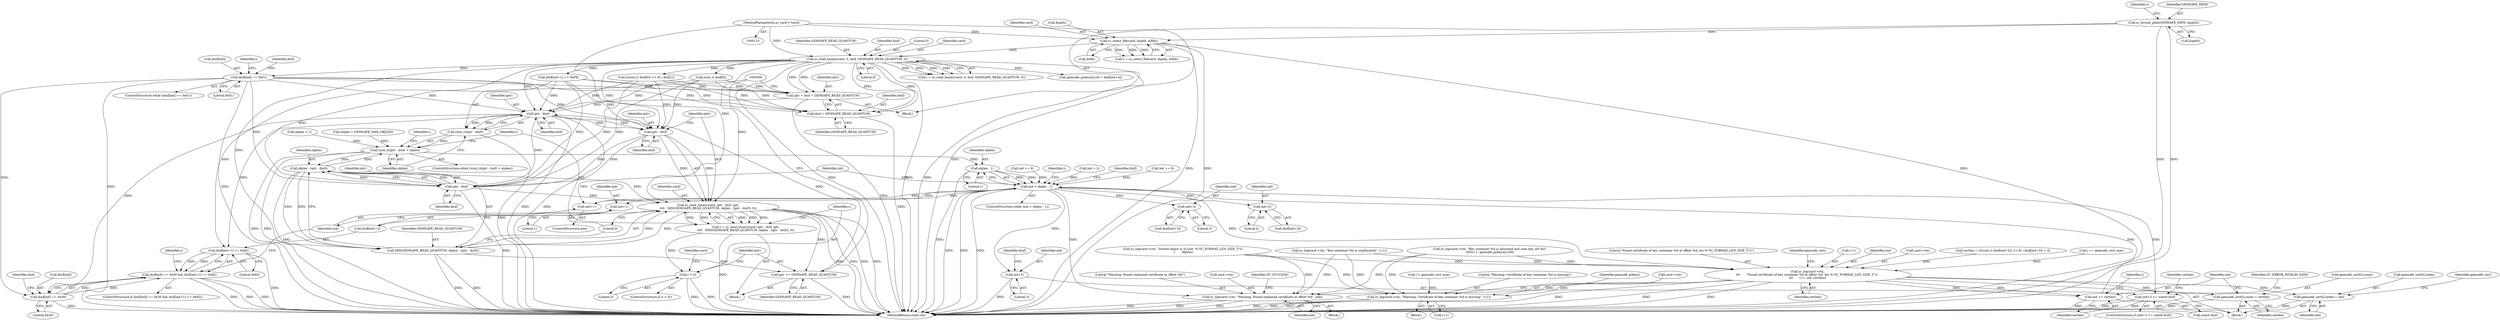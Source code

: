 digraph "0_OpenSC_360e95d45ac4123255a4c796db96337f332160ad#diff-d643a0fa169471dbf2912f4866dc49c5_5@array" {
"1000200" [label="(Call,ibuf[ind] == 0x01)"];
"1000148" [label="(Call,sc_read_binary(card, 0, ibuf, GEMSAFE_READ_QUANTUM, 0))"];
"1000131" [label="(Call,sc_select_file(card, &path, &file))"];
"1000111" [label="(MethodParameterIn,sc_card_t *card)"];
"1000125" [label="(Call,sc_format_path(GEMSAFE_PATH, &path))"];
"1000292" [label="(Call,iptr = ibuf + GEMSAFE_READ_QUANTUM)"];
"1000301" [label="(Call,iptr - ibuf)"];
"1000299" [label="(Call,(size_t)(iptr - ibuf))"];
"1000298" [label="(Call,(size_t)(iptr - ibuf) < objlen)"];
"1000316" [label="(Call,objlen - (iptr - ibuf))"];
"1000308" [label="(Call,sc_read_binary(card, iptr - ibuf, iptr,\n\t\t\t\t   MIN(GEMSAFE_READ_QUANTUM, objlen - (iptr - ibuf)), 0))"];
"1000306" [label="(Call,r = sc_read_binary(card, iptr - ibuf, iptr,\n\t\t\t\t   MIN(GEMSAFE_READ_QUANTUM, objlen - (iptr - ibuf)), 0))"];
"1000323" [label="(Call,r < 0)"];
"1000334" [label="(Call,iptr += GEMSAFE_READ_QUANTUM)"];
"1000314" [label="(Call,MIN(GEMSAFE_READ_QUANTUM, objlen - (iptr - ibuf)))"];
"1000343" [label="(Call,objlen - 1)"];
"1000341" [label="(Call,ind < objlen - 1)"];
"1000357" [label="(Call,ind+1)"];
"1000381" [label="(Call,sc_log(card->ctx, \"Warning: Found orphaned certificate at offset %d\", ind))"];
"1000390" [label="(Call,ind+3 >= sizeof ibuf)"];
"1000391" [label="(Call,ind+3)"];
"1000407" [label="(Call,ind+2)"];
"1000413" [label="(Call,ind+3)"];
"1000417" [label="(Call,sc_log(card->ctx,\n\t\t\t       \"Found certificate of key container %d at offset %d, len %\"SC_FORMAT_LEN_SIZE_T\"u\",\n\t\t\t       i+1, ind, certlen))"];
"1000427" [label="(Call,gemsafe_cert[i].index = ind)"];
"1000434" [label="(Call,gemsafe_cert[i].count = certlen)"];
"1000441" [label="(Call,ind += certlen)"];
"1000463" [label="(Call,sc_log(card->ctx, \"Warning: Certificate of key container %d is missing\", i+1))"];
"1000447" [label="(Call,ind++)"];
"1000310" [label="(Call,iptr - ibuf)"];
"1000318" [label="(Call,iptr - ibuf)"];
"1000349" [label="(Call,ibuf[ind] == 0x30)"];
"1000348" [label="(Call,ibuf[ind] == 0x30 && ibuf[ind+1] == 0x82)"];
"1000354" [label="(Call,ibuf[ind+1] == 0x82)"];
"1000294" [label="(Call,ibuf + GEMSAFE_READ_QUANTUM)"];
"1000303" [label="(Identifier,ibuf)"];
"1000451" [label="(Identifier,i)"];
"1000353" [label="(Literal,0x30)"];
"1000125" [label="(Call,sc_format_path(GEMSAFE_PATH, &path))"];
"1000305" [label="(Block,)"];
"1000350" [label="(Call,ibuf[ind])"];
"1000200" [label="(Call,ibuf[ind] == 0x01)"];
"1000433" [label="(Identifier,ind)"];
"1000164" [label="(Call,(size_t) ibuf[0])"];
"1000397" [label="(Identifier,SC_ERROR_INVALID_DATA)"];
"1000448" [label="(Identifier,ind)"];
"1000336" [label="(Identifier,GEMSAFE_READ_QUANTUM)"];
"1000389" [label="(ControlStructure,if (ind+3 >= sizeof ibuf))"];
"1000354" [label="(Call,ibuf[ind+1] == 0x82)"];
"1000324" [label="(Identifier,r)"];
"1000315" [label="(Identifier,GEMSAFE_READ_QUANTUM)"];
"1000417" [label="(Call,sc_log(card->ctx,\n\t\t\t       \"Found certificate of key container %d at offset %d, len %\"SC_FORMAT_LEN_SIZE_T\"u\",\n\t\t\t       i+1, ind, certlen))"];
"1000135" [label="(Call,&file)"];
"1000445" [label="(Identifier,i)"];
"1000398" [label="(Call,certlen = ((((size_t) ibuf[ind+2]) << 8) | ibuf[ind+3]) + 4)"];
"1000111" [label="(MethodParameterIn,sc_card_t *card)"];
"1000314" [label="(Call,MIN(GEMSAFE_READ_QUANTUM, objlen - (iptr - ibuf)))"];
"1000308" [label="(Call,sc_read_binary(card, iptr - ibuf, iptr,\n\t\t\t\t   MIN(GEMSAFE_READ_QUANTUM, objlen - (iptr - ibuf)), 0))"];
"1000335" [label="(Identifier,iptr)"];
"1000349" [label="(Call,ibuf[ind] == 0x30)"];
"1000386" [label="(Identifier,ind)"];
"1000322" [label="(ControlStructure,if (r < 0))"];
"1000292" [label="(Call,iptr = ibuf + GEMSAFE_READ_QUANTUM)"];
"1000146" [label="(Call,r = sc_read_binary(card, 0, ibuf, GEMSAFE_READ_QUANTUM, 0))"];
"1000318" [label="(Call,iptr - ibuf)"];
"1000342" [label="(Identifier,ind)"];
"1000312" [label="(Identifier,ibuf)"];
"1000341" [label="(Call,ind < objlen - 1)"];
"1000377" [label="(Call,i == gemsafe_cert_max)"];
"1000487" [label="(MethodReturn,static int)"];
"1000129" [label="(Call,r = sc_select_file(card, &path, &file))"];
"1000307" [label="(Identifier,r)"];
"1000462" [label="(Block,)"];
"1000441" [label="(Call,ind += certlen)"];
"1000390" [label="(Call,ind+3 >= sizeof ibuf)"];
"1000427" [label="(Call,gemsafe_cert[i].index = ind)"];
"1000365" [label="(Identifier,i)"];
"1000421" [label="(Literal,\"Found certificate of key container %d at offset %d, len %\"SC_FORMAT_LEN_SIZE_T\"u\")"];
"1000152" [label="(Identifier,GEMSAFE_READ_QUANTUM)"];
"1000325" [label="(Literal,0)"];
"1000258" [label="(Call,sc_log(card->ctx, \"Key container %d is unallocated\", i+1))"];
"1000334" [label="(Call,iptr += GEMSAFE_READ_QUANTUM)"];
"1000316" [label="(Call,objlen - (iptr - ibuf))"];
"1000311" [label="(Identifier,iptr)"];
"1000297" [label="(ControlStructure,while ((size_t)(iptr - ibuf) < objlen))"];
"1000435" [label="(Call,gemsafe_cert[i].count)"];
"1000296" [label="(Identifier,GEMSAFE_READ_QUANTUM)"];
"1000393" [label="(Literal,3)"];
"1000226" [label="(Call,sc_log(card->ctx, \"Key container %d is allocated and uses key_ref %d\",\n\t\t\t\t\ti+1, gemsafe_prkeys[i].ref))"];
"1000430" [label="(Identifier,gemsafe_cert)"];
"1000215" [label="(Call,gemsafe_prkeys[i].ref = ibuf[ind+4])"];
"1000162" [label="(Call,(((size_t) ibuf[0]) << 8) | ibuf[1])"];
"1000345" [label="(Literal,1)"];
"1000450" [label="(Call,i < gemsafe_cert_max)"];
"1000422" [label="(Call,i+1)"];
"1000344" [label="(Identifier,objlen)"];
"1000415" [label="(Literal,3)"];
"1000388" [label="(Identifier,SC_SUCCESS)"];
"1000442" [label="(Identifier,ind)"];
"1000446" [label="(ControlStructure,else)"];
"1000295" [label="(Identifier,ibuf)"];
"1000408" [label="(Identifier,ind)"];
"1000409" [label="(Literal,2)"];
"1000347" [label="(ControlStructure,if (ibuf[ind] == 0x30 && ibuf[ind+1] == 0x82))"];
"1000381" [label="(Call,sc_log(card->ctx, \"Warning: Found orphaned certificate at offset %d\", ind))"];
"1000151" [label="(Identifier,ibuf)"];
"1000343" [label="(Call,objlen - 1)"];
"1000130" [label="(Identifier,r)"];
"1000132" [label="(Identifier,card)"];
"1000425" [label="(Identifier,ind)"];
"1000302" [label="(Identifier,iptr)"];
"1000320" [label="(Identifier,ibuf)"];
"1000426" [label="(Identifier,certlen)"];
"1000304" [label="(Identifier,objlen)"];
"1000131" [label="(Call,sc_select_file(card, &path, &file))"];
"1000150" [label="(Literal,0)"];
"1000411" [label="(Call,ibuf[ind+3])"];
"1000313" [label="(Identifier,iptr)"];
"1000306" [label="(Call,r = sc_read_binary(card, iptr - ibuf, iptr,\n\t\t\t\t   MIN(GEMSAFE_READ_QUANTUM, objlen - (iptr - ibuf)), 0))"];
"1000348" [label="(Call,ibuf[ind] == 0x30 && ibuf[ind+1] == 0x82)"];
"1000209" [label="(Identifier,ibuf)"];
"1000392" [label="(Identifier,ind)"];
"1000201" [label="(Call,ibuf[ind])"];
"1000204" [label="(Literal,0x01)"];
"1000323" [label="(Call,r < 0)"];
"1000196" [label="(Call,ind = 2)"];
"1000310" [label="(Call,iptr - ibuf)"];
"1000293" [label="(Identifier,iptr)"];
"1000359" [label="(Literal,1)"];
"1000440" [label="(Identifier,certlen)"];
"1000184" [label="(Call,objlen > GEMSAFE_MAX_OBJLEN)"];
"1000360" [label="(Literal,0x82)"];
"1000395" [label="(Identifier,ibuf)"];
"1000148" [label="(Call,sc_read_binary(card, 0, ibuf, GEMSAFE_READ_QUANTUM, 0))"];
"1000173" [label="(Call,sc_log(card->ctx, \"Stored object is of size: %\"SC_FORMAT_LEN_SIZE_T\"u\",\n\t       objlen))"];
"1000351" [label="(Identifier,ibuf)"];
"1000361" [label="(Block,)"];
"1000391" [label="(Call,ind+3)"];
"1000385" [label="(Literal,\"Warning: Found orphaned certificate at offset %d\")"];
"1000467" [label="(Literal,\"Warning: Certificate of key container %d is missing\")"];
"1000463" [label="(Call,sc_log(card->ctx, \"Warning: Certificate of key container %d is missing\", i+1))"];
"1000294" [label="(Call,ibuf + GEMSAFE_READ_QUANTUM)"];
"1000428" [label="(Call,gemsafe_cert[i].index)"];
"1000434" [label="(Call,gemsafe_cert[i].count = certlen)"];
"1000321" [label="(Literal,0)"];
"1000399" [label="(Identifier,certlen)"];
"1000199" [label="(ControlStructure,while (ibuf[ind] == 0x01))"];
"1000447" [label="(Call,ind++)"];
"1000309" [label="(Identifier,card)"];
"1000319" [label="(Identifier,iptr)"];
"1000357" [label="(Call,ind+1)"];
"1000468" [label="(Call,i+1)"];
"1000418" [label="(Call,card->ctx)"];
"1000437" [label="(Identifier,gemsafe_cert)"];
"1000112" [label="(Block,)"];
"1000298" [label="(Call,(size_t)(iptr - ibuf) < objlen)"];
"1000207" [label="(Call,ibuf[ind+1] == 0xFE)"];
"1000443" [label="(Identifier,certlen)"];
"1000299" [label="(Call,(size_t)(iptr - ibuf))"];
"1000413" [label="(Call,ind+3)"];
"1000273" [label="(Identifier,i)"];
"1000266" [label="(Call,ind += 8)"];
"1000317" [label="(Identifier,objlen)"];
"1000394" [label="(Call,sizeof ibuf)"];
"1000474" [label="(Identifier,gemsafe_prkeys)"];
"1000133" [label="(Call,&path)"];
"1000126" [label="(Identifier,GEMSAFE_PATH)"];
"1000153" [label="(Literal,0)"];
"1000382" [label="(Call,card->ctx)"];
"1000340" [label="(ControlStructure,while (ind < objlen - 1))"];
"1000338" [label="(Identifier,i)"];
"1000301" [label="(Call,iptr - ibuf)"];
"1000414" [label="(Identifier,ind)"];
"1000358" [label="(Identifier,ind)"];
"1000355" [label="(Call,ibuf[ind+1])"];
"1000380" [label="(Block,)"];
"1000407" [label="(Call,ind+2)"];
"1000181" [label="(Call,objlen < 1)"];
"1000329" [label="(Identifier,card)"];
"1000405" [label="(Call,ibuf[ind+2])"];
"1000149" [label="(Identifier,card)"];
"1000464" [label="(Call,card->ctx)"];
"1000356" [label="(Identifier,ibuf)"];
"1000127" [label="(Call,&path)"];
"1000239" [label="(Call,ind += 9)"];
"1000200" -> "1000199"  [label="AST: "];
"1000200" -> "1000204"  [label="CFG: "];
"1000201" -> "1000200"  [label="AST: "];
"1000204" -> "1000200"  [label="AST: "];
"1000209" -> "1000200"  [label="CFG: "];
"1000273" -> "1000200"  [label="CFG: "];
"1000200" -> "1000487"  [label="DDG: "];
"1000200" -> "1000487"  [label="DDG: "];
"1000148" -> "1000200"  [label="DDG: "];
"1000200" -> "1000292"  [label="DDG: "];
"1000200" -> "1000294"  [label="DDG: "];
"1000200" -> "1000301"  [label="DDG: "];
"1000200" -> "1000310"  [label="DDG: "];
"1000200" -> "1000318"  [label="DDG: "];
"1000200" -> "1000349"  [label="DDG: "];
"1000148" -> "1000146"  [label="AST: "];
"1000148" -> "1000153"  [label="CFG: "];
"1000149" -> "1000148"  [label="AST: "];
"1000150" -> "1000148"  [label="AST: "];
"1000151" -> "1000148"  [label="AST: "];
"1000152" -> "1000148"  [label="AST: "];
"1000153" -> "1000148"  [label="AST: "];
"1000146" -> "1000148"  [label="CFG: "];
"1000148" -> "1000487"  [label="DDG: "];
"1000148" -> "1000487"  [label="DDG: "];
"1000148" -> "1000487"  [label="DDG: "];
"1000148" -> "1000146"  [label="DDG: "];
"1000148" -> "1000146"  [label="DDG: "];
"1000148" -> "1000146"  [label="DDG: "];
"1000148" -> "1000146"  [label="DDG: "];
"1000131" -> "1000148"  [label="DDG: "];
"1000111" -> "1000148"  [label="DDG: "];
"1000148" -> "1000164"  [label="DDG: "];
"1000148" -> "1000162"  [label="DDG: "];
"1000148" -> "1000207"  [label="DDG: "];
"1000148" -> "1000215"  [label="DDG: "];
"1000148" -> "1000292"  [label="DDG: "];
"1000148" -> "1000292"  [label="DDG: "];
"1000148" -> "1000294"  [label="DDG: "];
"1000148" -> "1000294"  [label="DDG: "];
"1000148" -> "1000301"  [label="DDG: "];
"1000148" -> "1000308"  [label="DDG: "];
"1000148" -> "1000310"  [label="DDG: "];
"1000148" -> "1000314"  [label="DDG: "];
"1000148" -> "1000318"  [label="DDG: "];
"1000131" -> "1000129"  [label="AST: "];
"1000131" -> "1000135"  [label="CFG: "];
"1000132" -> "1000131"  [label="AST: "];
"1000133" -> "1000131"  [label="AST: "];
"1000135" -> "1000131"  [label="AST: "];
"1000129" -> "1000131"  [label="CFG: "];
"1000131" -> "1000487"  [label="DDG: "];
"1000131" -> "1000487"  [label="DDG: "];
"1000131" -> "1000487"  [label="DDG: "];
"1000131" -> "1000129"  [label="DDG: "];
"1000131" -> "1000129"  [label="DDG: "];
"1000131" -> "1000129"  [label="DDG: "];
"1000111" -> "1000131"  [label="DDG: "];
"1000125" -> "1000131"  [label="DDG: "];
"1000111" -> "1000110"  [label="AST: "];
"1000111" -> "1000487"  [label="DDG: "];
"1000111" -> "1000308"  [label="DDG: "];
"1000125" -> "1000112"  [label="AST: "];
"1000125" -> "1000127"  [label="CFG: "];
"1000126" -> "1000125"  [label="AST: "];
"1000127" -> "1000125"  [label="AST: "];
"1000130" -> "1000125"  [label="CFG: "];
"1000125" -> "1000487"  [label="DDG: "];
"1000125" -> "1000487"  [label="DDG: "];
"1000292" -> "1000112"  [label="AST: "];
"1000292" -> "1000294"  [label="CFG: "];
"1000293" -> "1000292"  [label="AST: "];
"1000294" -> "1000292"  [label="AST: "];
"1000300" -> "1000292"  [label="CFG: "];
"1000292" -> "1000487"  [label="DDG: "];
"1000164" -> "1000292"  [label="DDG: "];
"1000207" -> "1000292"  [label="DDG: "];
"1000162" -> "1000292"  [label="DDG: "];
"1000292" -> "1000301"  [label="DDG: "];
"1000301" -> "1000299"  [label="AST: "];
"1000301" -> "1000303"  [label="CFG: "];
"1000302" -> "1000301"  [label="AST: "];
"1000303" -> "1000301"  [label="AST: "];
"1000299" -> "1000301"  [label="CFG: "];
"1000301" -> "1000487"  [label="DDG: "];
"1000301" -> "1000487"  [label="DDG: "];
"1000301" -> "1000299"  [label="DDG: "];
"1000301" -> "1000299"  [label="DDG: "];
"1000334" -> "1000301"  [label="DDG: "];
"1000164" -> "1000301"  [label="DDG: "];
"1000207" -> "1000301"  [label="DDG: "];
"1000162" -> "1000301"  [label="DDG: "];
"1000318" -> "1000301"  [label="DDG: "];
"1000301" -> "1000310"  [label="DDG: "];
"1000301" -> "1000310"  [label="DDG: "];
"1000301" -> "1000349"  [label="DDG: "];
"1000301" -> "1000354"  [label="DDG: "];
"1000299" -> "1000298"  [label="AST: "];
"1000300" -> "1000299"  [label="AST: "];
"1000304" -> "1000299"  [label="CFG: "];
"1000299" -> "1000487"  [label="DDG: "];
"1000299" -> "1000298"  [label="DDG: "];
"1000298" -> "1000297"  [label="AST: "];
"1000298" -> "1000304"  [label="CFG: "];
"1000304" -> "1000298"  [label="AST: "];
"1000307" -> "1000298"  [label="CFG: "];
"1000338" -> "1000298"  [label="CFG: "];
"1000298" -> "1000487"  [label="DDG: "];
"1000298" -> "1000487"  [label="DDG: "];
"1000181" -> "1000298"  [label="DDG: "];
"1000184" -> "1000298"  [label="DDG: "];
"1000316" -> "1000298"  [label="DDG: "];
"1000298" -> "1000316"  [label="DDG: "];
"1000298" -> "1000343"  [label="DDG: "];
"1000316" -> "1000314"  [label="AST: "];
"1000316" -> "1000318"  [label="CFG: "];
"1000317" -> "1000316"  [label="AST: "];
"1000318" -> "1000316"  [label="AST: "];
"1000314" -> "1000316"  [label="CFG: "];
"1000316" -> "1000487"  [label="DDG: "];
"1000316" -> "1000308"  [label="DDG: "];
"1000316" -> "1000314"  [label="DDG: "];
"1000316" -> "1000314"  [label="DDG: "];
"1000318" -> "1000316"  [label="DDG: "];
"1000318" -> "1000316"  [label="DDG: "];
"1000308" -> "1000306"  [label="AST: "];
"1000308" -> "1000321"  [label="CFG: "];
"1000309" -> "1000308"  [label="AST: "];
"1000310" -> "1000308"  [label="AST: "];
"1000313" -> "1000308"  [label="AST: "];
"1000314" -> "1000308"  [label="AST: "];
"1000321" -> "1000308"  [label="AST: "];
"1000306" -> "1000308"  [label="CFG: "];
"1000308" -> "1000487"  [label="DDG: "];
"1000308" -> "1000487"  [label="DDG: "];
"1000308" -> "1000487"  [label="DDG: "];
"1000308" -> "1000487"  [label="DDG: "];
"1000308" -> "1000306"  [label="DDG: "];
"1000308" -> "1000306"  [label="DDG: "];
"1000308" -> "1000306"  [label="DDG: "];
"1000308" -> "1000306"  [label="DDG: "];
"1000308" -> "1000306"  [label="DDG: "];
"1000310" -> "1000308"  [label="DDG: "];
"1000310" -> "1000308"  [label="DDG: "];
"1000318" -> "1000308"  [label="DDG: "];
"1000314" -> "1000308"  [label="DDG: "];
"1000314" -> "1000308"  [label="DDG: "];
"1000308" -> "1000334"  [label="DDG: "];
"1000306" -> "1000305"  [label="AST: "];
"1000307" -> "1000306"  [label="AST: "];
"1000324" -> "1000306"  [label="CFG: "];
"1000306" -> "1000487"  [label="DDG: "];
"1000306" -> "1000323"  [label="DDG: "];
"1000323" -> "1000322"  [label="AST: "];
"1000323" -> "1000325"  [label="CFG: "];
"1000324" -> "1000323"  [label="AST: "];
"1000325" -> "1000323"  [label="AST: "];
"1000329" -> "1000323"  [label="CFG: "];
"1000335" -> "1000323"  [label="CFG: "];
"1000323" -> "1000487"  [label="DDG: "];
"1000323" -> "1000487"  [label="DDG: "];
"1000334" -> "1000305"  [label="AST: "];
"1000334" -> "1000336"  [label="CFG: "];
"1000335" -> "1000334"  [label="AST: "];
"1000336" -> "1000334"  [label="AST: "];
"1000300" -> "1000334"  [label="CFG: "];
"1000334" -> "1000487"  [label="DDG: "];
"1000314" -> "1000334"  [label="DDG: "];
"1000315" -> "1000314"  [label="AST: "];
"1000321" -> "1000314"  [label="CFG: "];
"1000314" -> "1000487"  [label="DDG: "];
"1000314" -> "1000487"  [label="DDG: "];
"1000343" -> "1000341"  [label="AST: "];
"1000343" -> "1000345"  [label="CFG: "];
"1000344" -> "1000343"  [label="AST: "];
"1000345" -> "1000343"  [label="AST: "];
"1000341" -> "1000343"  [label="CFG: "];
"1000343" -> "1000487"  [label="DDG: "];
"1000343" -> "1000341"  [label="DDG: "];
"1000343" -> "1000341"  [label="DDG: "];
"1000341" -> "1000340"  [label="AST: "];
"1000342" -> "1000341"  [label="AST: "];
"1000351" -> "1000341"  [label="CFG: "];
"1000451" -> "1000341"  [label="CFG: "];
"1000341" -> "1000487"  [label="DDG: "];
"1000341" -> "1000487"  [label="DDG: "];
"1000341" -> "1000487"  [label="DDG: "];
"1000441" -> "1000341"  [label="DDG: "];
"1000239" -> "1000341"  [label="DDG: "];
"1000266" -> "1000341"  [label="DDG: "];
"1000196" -> "1000341"  [label="DDG: "];
"1000447" -> "1000341"  [label="DDG: "];
"1000341" -> "1000357"  [label="DDG: "];
"1000341" -> "1000381"  [label="DDG: "];
"1000341" -> "1000390"  [label="DDG: "];
"1000341" -> "1000391"  [label="DDG: "];
"1000341" -> "1000407"  [label="DDG: "];
"1000341" -> "1000413"  [label="DDG: "];
"1000341" -> "1000417"  [label="DDG: "];
"1000341" -> "1000447"  [label="DDG: "];
"1000357" -> "1000355"  [label="AST: "];
"1000357" -> "1000359"  [label="CFG: "];
"1000358" -> "1000357"  [label="AST: "];
"1000359" -> "1000357"  [label="AST: "];
"1000355" -> "1000357"  [label="CFG: "];
"1000381" -> "1000380"  [label="AST: "];
"1000381" -> "1000386"  [label="CFG: "];
"1000382" -> "1000381"  [label="AST: "];
"1000385" -> "1000381"  [label="AST: "];
"1000386" -> "1000381"  [label="AST: "];
"1000388" -> "1000381"  [label="CFG: "];
"1000381" -> "1000487"  [label="DDG: "];
"1000381" -> "1000487"  [label="DDG: "];
"1000381" -> "1000487"  [label="DDG: "];
"1000258" -> "1000381"  [label="DDG: "];
"1000226" -> "1000381"  [label="DDG: "];
"1000417" -> "1000381"  [label="DDG: "];
"1000173" -> "1000381"  [label="DDG: "];
"1000390" -> "1000389"  [label="AST: "];
"1000390" -> "1000394"  [label="CFG: "];
"1000391" -> "1000390"  [label="AST: "];
"1000394" -> "1000390"  [label="AST: "];
"1000397" -> "1000390"  [label="CFG: "];
"1000399" -> "1000390"  [label="CFG: "];
"1000390" -> "1000487"  [label="DDG: "];
"1000390" -> "1000487"  [label="DDG: "];
"1000391" -> "1000393"  [label="CFG: "];
"1000392" -> "1000391"  [label="AST: "];
"1000393" -> "1000391"  [label="AST: "];
"1000395" -> "1000391"  [label="CFG: "];
"1000391" -> "1000487"  [label="DDG: "];
"1000407" -> "1000405"  [label="AST: "];
"1000407" -> "1000409"  [label="CFG: "];
"1000408" -> "1000407"  [label="AST: "];
"1000409" -> "1000407"  [label="AST: "];
"1000405" -> "1000407"  [label="CFG: "];
"1000413" -> "1000411"  [label="AST: "];
"1000413" -> "1000415"  [label="CFG: "];
"1000414" -> "1000413"  [label="AST: "];
"1000415" -> "1000413"  [label="AST: "];
"1000411" -> "1000413"  [label="CFG: "];
"1000417" -> "1000361"  [label="AST: "];
"1000417" -> "1000426"  [label="CFG: "];
"1000418" -> "1000417"  [label="AST: "];
"1000421" -> "1000417"  [label="AST: "];
"1000422" -> "1000417"  [label="AST: "];
"1000425" -> "1000417"  [label="AST: "];
"1000426" -> "1000417"  [label="AST: "];
"1000430" -> "1000417"  [label="CFG: "];
"1000417" -> "1000487"  [label="DDG: "];
"1000417" -> "1000487"  [label="DDG: "];
"1000417" -> "1000487"  [label="DDG: "];
"1000258" -> "1000417"  [label="DDG: "];
"1000226" -> "1000417"  [label="DDG: "];
"1000173" -> "1000417"  [label="DDG: "];
"1000377" -> "1000417"  [label="DDG: "];
"1000398" -> "1000417"  [label="DDG: "];
"1000417" -> "1000427"  [label="DDG: "];
"1000417" -> "1000434"  [label="DDG: "];
"1000417" -> "1000441"  [label="DDG: "];
"1000417" -> "1000441"  [label="DDG: "];
"1000417" -> "1000463"  [label="DDG: "];
"1000427" -> "1000361"  [label="AST: "];
"1000427" -> "1000433"  [label="CFG: "];
"1000428" -> "1000427"  [label="AST: "];
"1000433" -> "1000427"  [label="AST: "];
"1000437" -> "1000427"  [label="CFG: "];
"1000427" -> "1000487"  [label="DDG: "];
"1000434" -> "1000361"  [label="AST: "];
"1000434" -> "1000440"  [label="CFG: "];
"1000435" -> "1000434"  [label="AST: "];
"1000440" -> "1000434"  [label="AST: "];
"1000442" -> "1000434"  [label="CFG: "];
"1000434" -> "1000487"  [label="DDG: "];
"1000441" -> "1000361"  [label="AST: "];
"1000441" -> "1000443"  [label="CFG: "];
"1000442" -> "1000441"  [label="AST: "];
"1000443" -> "1000441"  [label="AST: "];
"1000445" -> "1000441"  [label="CFG: "];
"1000441" -> "1000487"  [label="DDG: "];
"1000463" -> "1000462"  [label="AST: "];
"1000463" -> "1000468"  [label="CFG: "];
"1000464" -> "1000463"  [label="AST: "];
"1000467" -> "1000463"  [label="AST: "];
"1000468" -> "1000463"  [label="AST: "];
"1000474" -> "1000463"  [label="CFG: "];
"1000463" -> "1000487"  [label="DDG: "];
"1000463" -> "1000487"  [label="DDG: "];
"1000463" -> "1000487"  [label="DDG: "];
"1000258" -> "1000463"  [label="DDG: "];
"1000226" -> "1000463"  [label="DDG: "];
"1000173" -> "1000463"  [label="DDG: "];
"1000450" -> "1000463"  [label="DDG: "];
"1000447" -> "1000446"  [label="AST: "];
"1000447" -> "1000448"  [label="CFG: "];
"1000448" -> "1000447"  [label="AST: "];
"1000342" -> "1000447"  [label="CFG: "];
"1000310" -> "1000312"  [label="CFG: "];
"1000311" -> "1000310"  [label="AST: "];
"1000312" -> "1000310"  [label="AST: "];
"1000313" -> "1000310"  [label="CFG: "];
"1000164" -> "1000310"  [label="DDG: "];
"1000207" -> "1000310"  [label="DDG: "];
"1000162" -> "1000310"  [label="DDG: "];
"1000310" -> "1000318"  [label="DDG: "];
"1000310" -> "1000318"  [label="DDG: "];
"1000318" -> "1000320"  [label="CFG: "];
"1000319" -> "1000318"  [label="AST: "];
"1000320" -> "1000318"  [label="AST: "];
"1000318" -> "1000487"  [label="DDG: "];
"1000164" -> "1000318"  [label="DDG: "];
"1000207" -> "1000318"  [label="DDG: "];
"1000162" -> "1000318"  [label="DDG: "];
"1000349" -> "1000348"  [label="AST: "];
"1000349" -> "1000353"  [label="CFG: "];
"1000350" -> "1000349"  [label="AST: "];
"1000353" -> "1000349"  [label="AST: "];
"1000356" -> "1000349"  [label="CFG: "];
"1000348" -> "1000349"  [label="CFG: "];
"1000349" -> "1000487"  [label="DDG: "];
"1000349" -> "1000348"  [label="DDG: "];
"1000349" -> "1000348"  [label="DDG: "];
"1000348" -> "1000347"  [label="AST: "];
"1000348" -> "1000354"  [label="CFG: "];
"1000354" -> "1000348"  [label="AST: "];
"1000365" -> "1000348"  [label="CFG: "];
"1000448" -> "1000348"  [label="CFG: "];
"1000348" -> "1000487"  [label="DDG: "];
"1000348" -> "1000487"  [label="DDG: "];
"1000348" -> "1000487"  [label="DDG: "];
"1000354" -> "1000348"  [label="DDG: "];
"1000354" -> "1000348"  [label="DDG: "];
"1000354" -> "1000360"  [label="CFG: "];
"1000355" -> "1000354"  [label="AST: "];
"1000360" -> "1000354"  [label="AST: "];
"1000354" -> "1000487"  [label="DDG: "];
"1000207" -> "1000354"  [label="DDG: "];
"1000294" -> "1000296"  [label="CFG: "];
"1000295" -> "1000294"  [label="AST: "];
"1000296" -> "1000294"  [label="AST: "];
"1000294" -> "1000487"  [label="DDG: "];
"1000164" -> "1000294"  [label="DDG: "];
"1000207" -> "1000294"  [label="DDG: "];
"1000162" -> "1000294"  [label="DDG: "];
}
